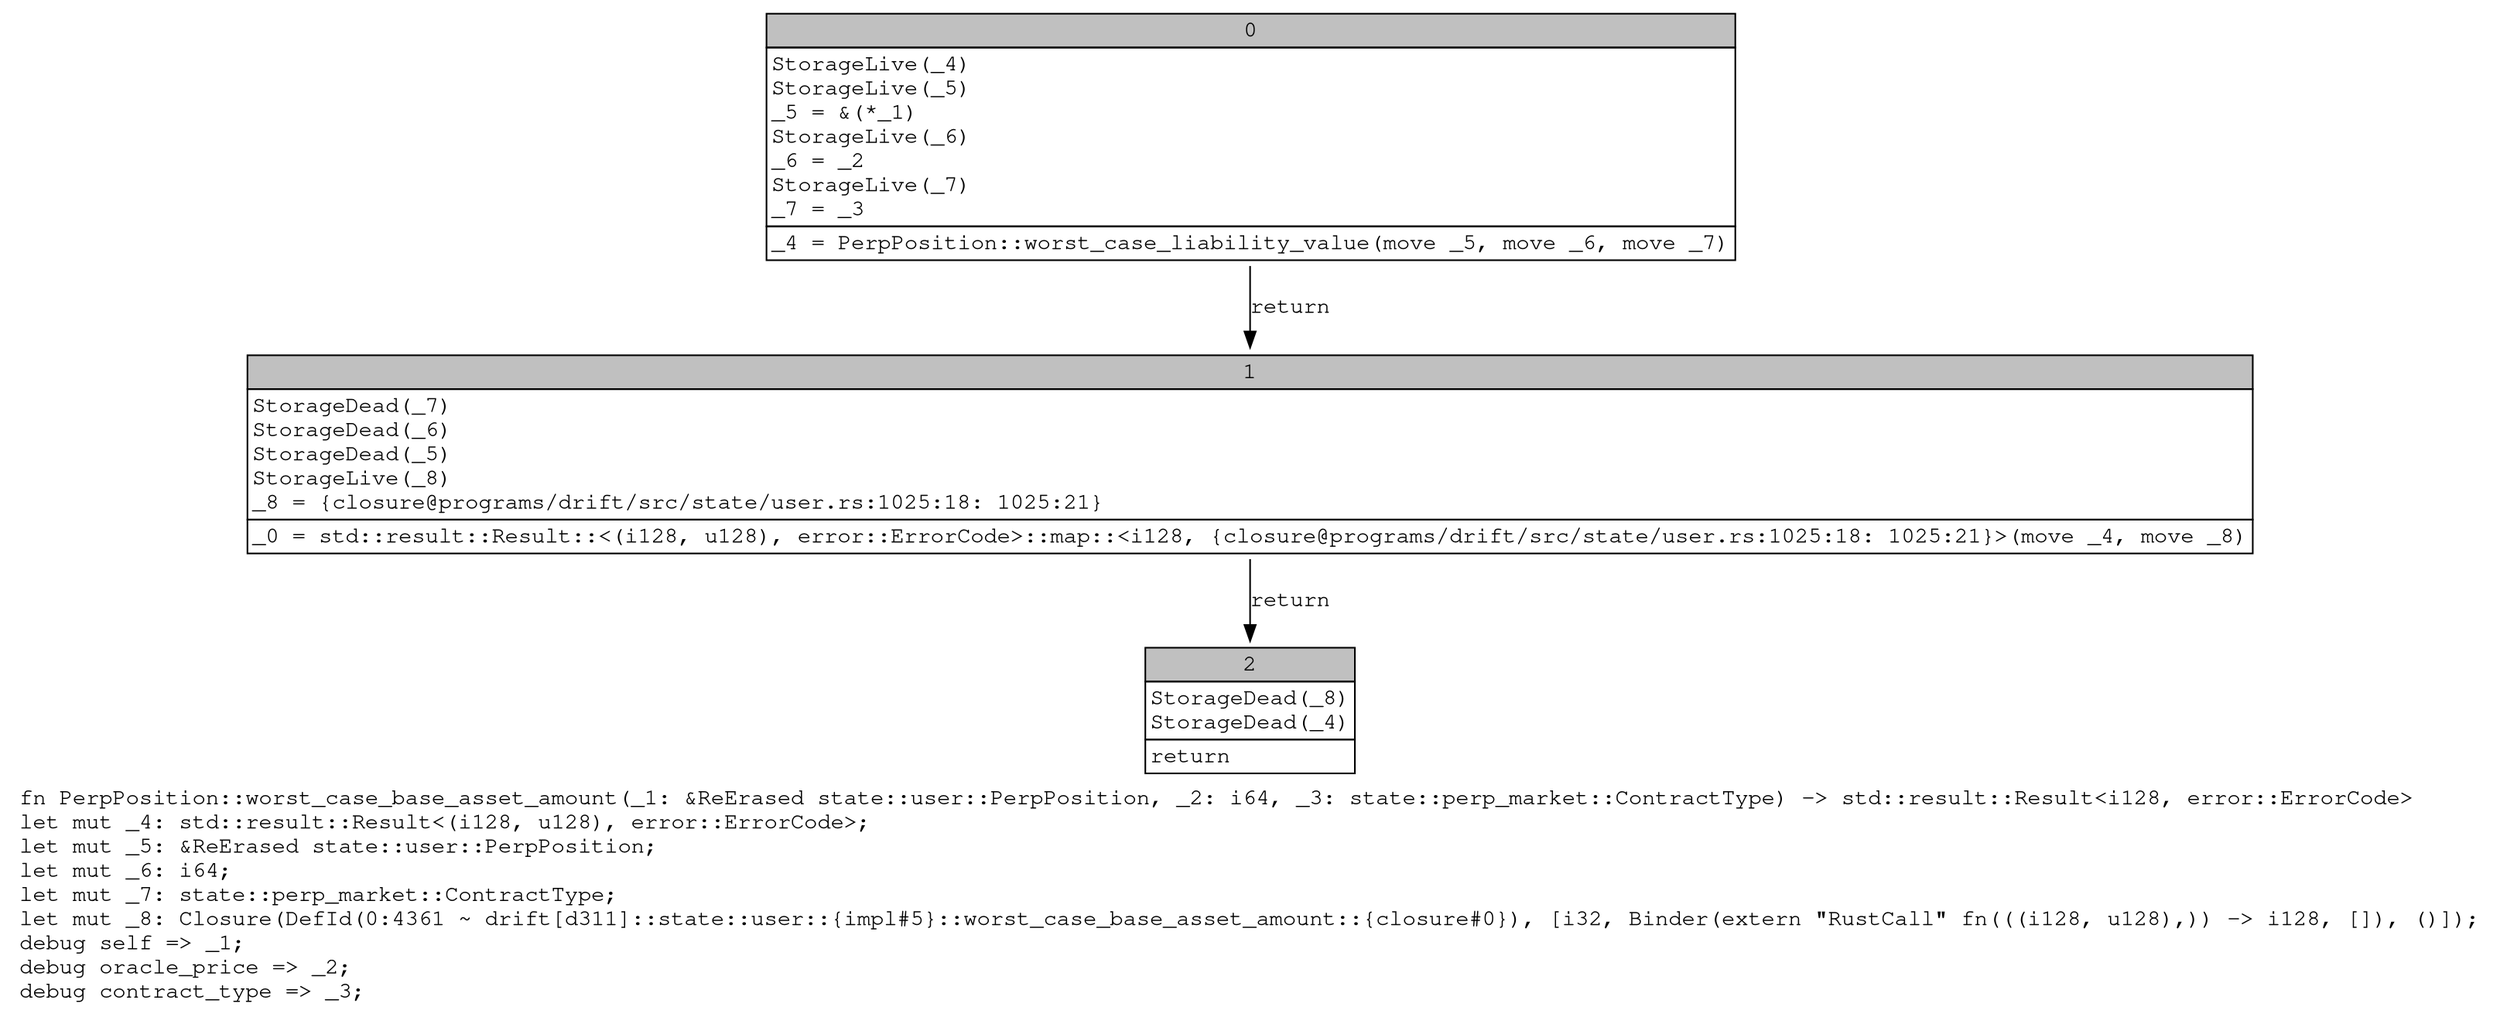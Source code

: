 digraph Mir_0_4360 {
    graph [fontname="Courier, monospace"];
    node [fontname="Courier, monospace"];
    edge [fontname="Courier, monospace"];
    label=<fn PerpPosition::worst_case_base_asset_amount(_1: &amp;ReErased state::user::PerpPosition, _2: i64, _3: state::perp_market::ContractType) -&gt; std::result::Result&lt;i128, error::ErrorCode&gt;<br align="left"/>let mut _4: std::result::Result&lt;(i128, u128), error::ErrorCode&gt;;<br align="left"/>let mut _5: &amp;ReErased state::user::PerpPosition;<br align="left"/>let mut _6: i64;<br align="left"/>let mut _7: state::perp_market::ContractType;<br align="left"/>let mut _8: Closure(DefId(0:4361 ~ drift[d311]::state::user::{impl#5}::worst_case_base_asset_amount::{closure#0}), [i32, Binder(extern &quot;RustCall&quot; fn(((i128, u128),)) -&gt; i128, []), ()]);<br align="left"/>debug self =&gt; _1;<br align="left"/>debug oracle_price =&gt; _2;<br align="left"/>debug contract_type =&gt; _3;<br align="left"/>>;
    bb0__0_4360 [shape="none", label=<<table border="0" cellborder="1" cellspacing="0"><tr><td bgcolor="gray" align="center" colspan="1">0</td></tr><tr><td align="left" balign="left">StorageLive(_4)<br/>StorageLive(_5)<br/>_5 = &amp;(*_1)<br/>StorageLive(_6)<br/>_6 = _2<br/>StorageLive(_7)<br/>_7 = _3<br/></td></tr><tr><td align="left">_4 = PerpPosition::worst_case_liability_value(move _5, move _6, move _7)</td></tr></table>>];
    bb1__0_4360 [shape="none", label=<<table border="0" cellborder="1" cellspacing="0"><tr><td bgcolor="gray" align="center" colspan="1">1</td></tr><tr><td align="left" balign="left">StorageDead(_7)<br/>StorageDead(_6)<br/>StorageDead(_5)<br/>StorageLive(_8)<br/>_8 = {closure@programs/drift/src/state/user.rs:1025:18: 1025:21}<br/></td></tr><tr><td align="left">_0 = std::result::Result::&lt;(i128, u128), error::ErrorCode&gt;::map::&lt;i128, {closure@programs/drift/src/state/user.rs:1025:18: 1025:21}&gt;(move _4, move _8)</td></tr></table>>];
    bb2__0_4360 [shape="none", label=<<table border="0" cellborder="1" cellspacing="0"><tr><td bgcolor="gray" align="center" colspan="1">2</td></tr><tr><td align="left" balign="left">StorageDead(_8)<br/>StorageDead(_4)<br/></td></tr><tr><td align="left">return</td></tr></table>>];
    bb0__0_4360 -> bb1__0_4360 [label="return"];
    bb1__0_4360 -> bb2__0_4360 [label="return"];
}

